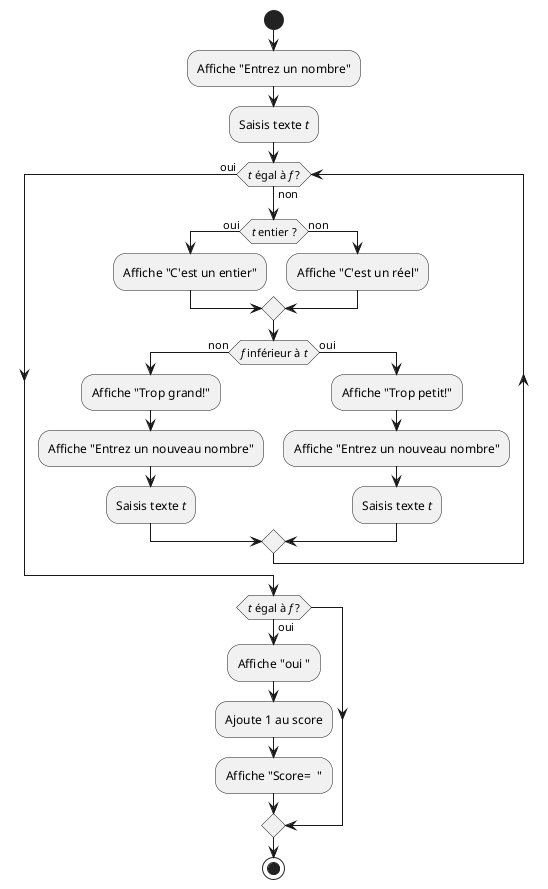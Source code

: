 @startuml

start
:Affiche "Entrez un nombre";
:Saisis texte //t//;

while (//t// égal à //f// ?) is (non)

if (//t// entier ?) then (oui)
	:Affiche "C'est un entier";
else (non)
	:Affiche "C'est un réel";
endif

if (//f// inférieur à //t//) then (non)
    :Affiche "Trop grand!";
    :Affiche "Entrez un nouveau nombre";
    :Saisis texte //t//;
else(oui)
    :Affiche "Trop petit!";
    :Affiche "Entrez un nouveau nombre";
    :Saisis texte //t//;
endif

endwhile (oui)
if (//t// égal à //f// ?) then (oui)
	:Affiche "oui ";
        :Ajoute 1 au score;
	:Affiche "Score=  ";
endif
stop

@enduml
